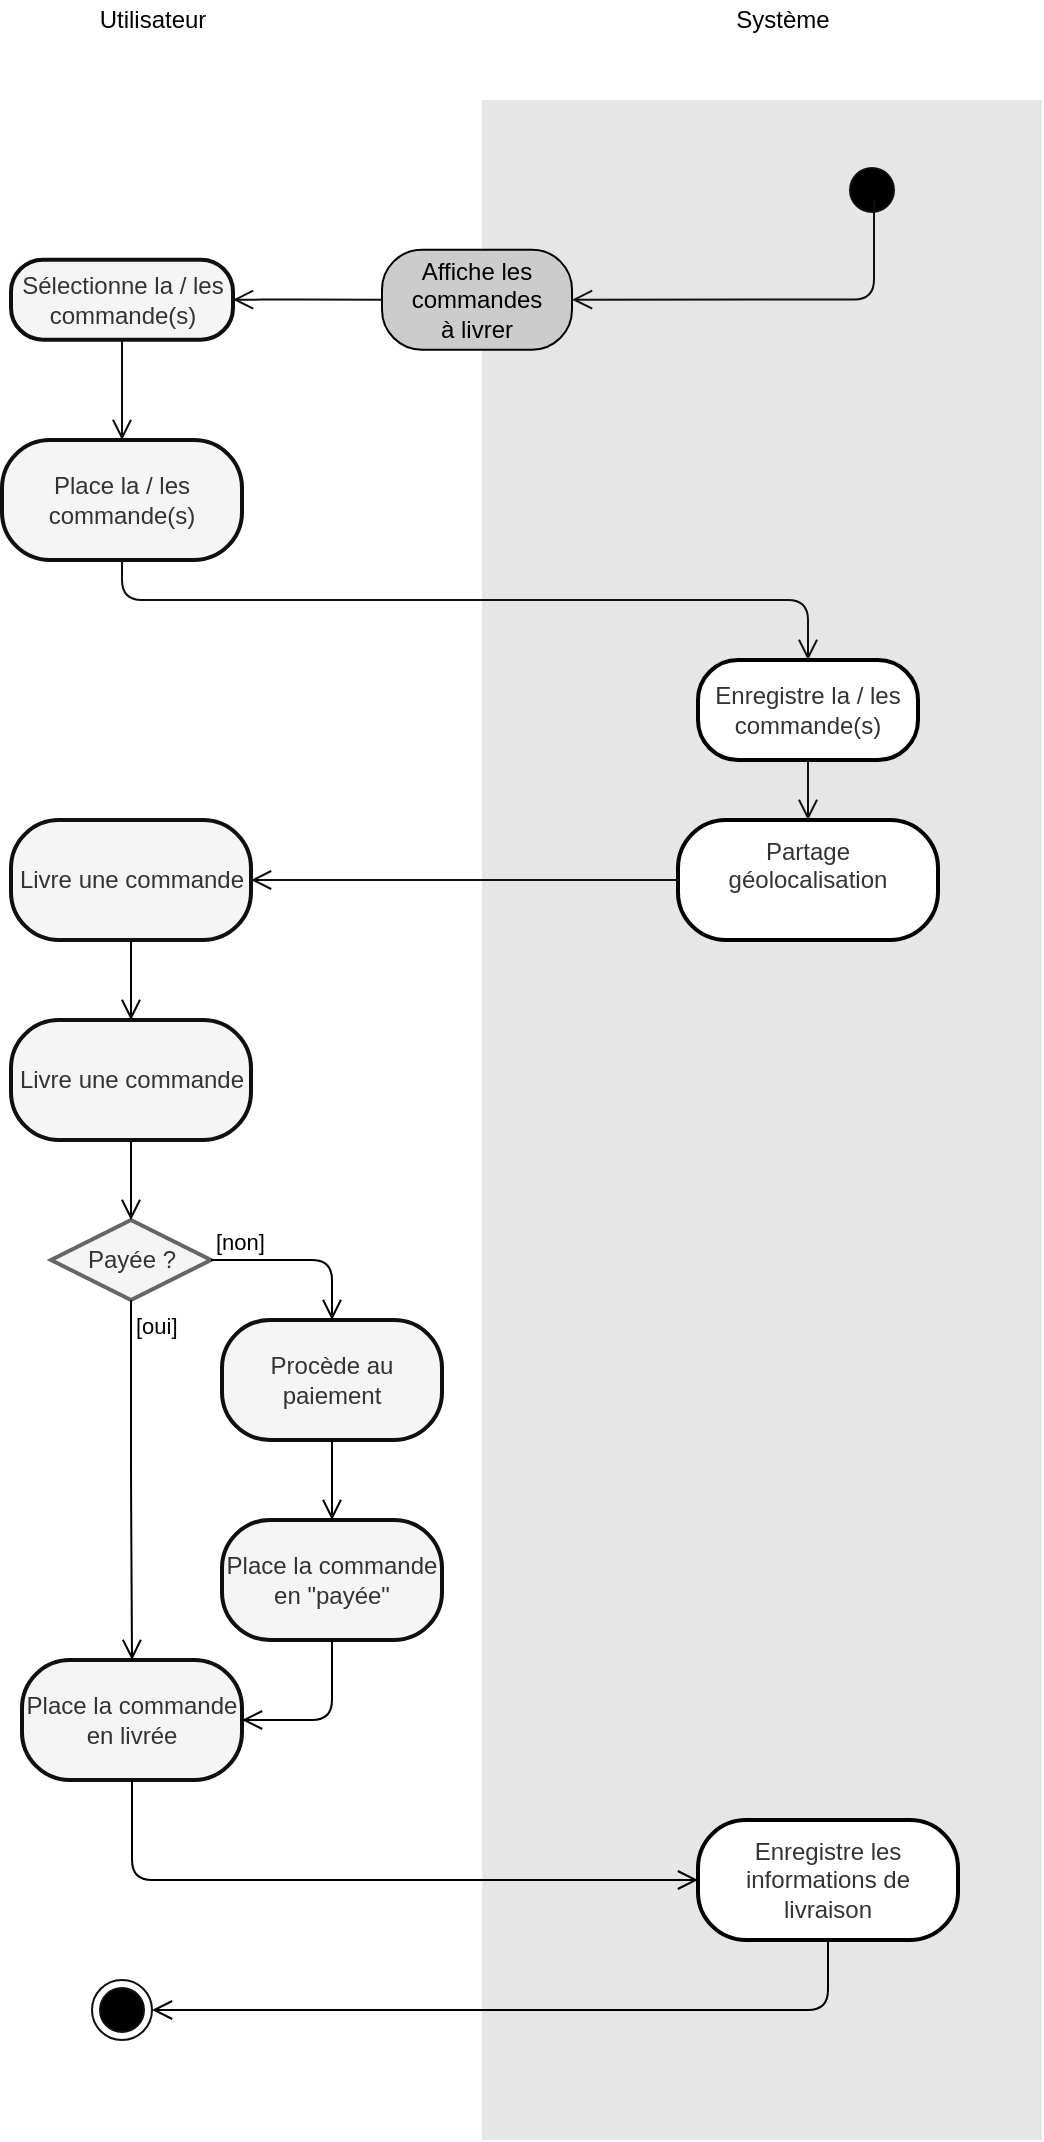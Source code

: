 <mxfile version="14.6.1" type="device"><diagram id="sWc8aIjvKpSnIfRlOOV6" name="Page-1"><mxGraphModel dx="968" dy="737" grid="1" gridSize="10" guides="1" tooltips="1" connect="1" arrows="1" fold="1" page="1" pageScale="1" pageWidth="1169" pageHeight="1654" math="0" shadow="0"><root><mxCell id="0"/><mxCell id="1" parent="0"/><mxCell id="3JZyaed5m7iZnYctvWBt-315" value="" style="rounded=0;whiteSpace=wrap;html=1;strokeColor=none;fillColor=#E6E6E6;" vertex="1" parent="1"><mxGeometry x="560" y="510" width="280" height="1020" as="geometry"/></mxCell><mxCell id="3JZyaed5m7iZnYctvWBt-316" value="" style="ellipse;html=1;shape=startState;fillColor=#000000;shadow=0;sketch=0;strokeColor=#0F0F0F;" vertex="1" parent="1"><mxGeometry x="740" y="540" width="30" height="30" as="geometry"/></mxCell><mxCell id="3JZyaed5m7iZnYctvWBt-317" value="" style="edgeStyle=orthogonalEdgeStyle;html=1;verticalAlign=bottom;endArrow=open;endSize=8;strokeColor=#0F0F0F;entryX=1;entryY=0.5;entryDx=0;entryDy=0;" edge="1" parent="1" target="3JZyaed5m7iZnYctvWBt-318"><mxGeometry relative="1" as="geometry"><mxPoint x="730.13" y="574.83" as="targetPoint"/><mxPoint x="756" y="560" as="sourcePoint"/><Array as="points"><mxPoint x="756" y="610"/></Array></mxGeometry></mxCell><mxCell id="3JZyaed5m7iZnYctvWBt-318" value="Affiche les commandes&lt;br&gt;à livrer" style="rounded=1;whiteSpace=wrap;html=1;arcSize=40;shadow=0;sketch=0;fillColor=#CCCCCC;" vertex="1" parent="1"><mxGeometry x="510" y="584.83" width="95" height="50" as="geometry"/></mxCell><mxCell id="3JZyaed5m7iZnYctvWBt-319" value="Sélectionne la / les commande(s)" style="rounded=1;whiteSpace=wrap;html=1;arcSize=40;fillColor=#f5f5f5;shadow=0;sketch=0;fontColor=#333333;strokeWidth=2;strokeColor=#0F0F0F;" vertex="1" parent="1"><mxGeometry x="324.5" y="589.83" width="111" height="40" as="geometry"/></mxCell><mxCell id="3JZyaed5m7iZnYctvWBt-320" value="" style="edgeStyle=orthogonalEdgeStyle;html=1;verticalAlign=bottom;endArrow=open;endSize=8;strokeColor=#0F0F0F;exitX=0;exitY=0.5;exitDx=0;exitDy=0;entryX=1;entryY=0.5;entryDx=0;entryDy=0;" edge="1" parent="1" source="3JZyaed5m7iZnYctvWBt-318" target="3JZyaed5m7iZnYctvWBt-319"><mxGeometry relative="1" as="geometry"><mxPoint x="431" y="614.66" as="targetPoint"/><mxPoint x="582.32" y="554.83" as="sourcePoint"/><Array as="points"><mxPoint x="460" y="609.83"/><mxPoint x="460" y="609.83"/></Array></mxGeometry></mxCell><mxCell id="3JZyaed5m7iZnYctvWBt-321" value="Place la / les commande(s)&lt;br&gt;" style="rounded=1;whiteSpace=wrap;html=1;arcSize=40;fillColor=#f5f5f5;shadow=0;sketch=0;fontColor=#333333;strokeWidth=2;strokeColor=#0F0F0F;" vertex="1" parent="1"><mxGeometry x="320" y="680" width="120" height="60" as="geometry"/></mxCell><mxCell id="3JZyaed5m7iZnYctvWBt-322" value="" style="edgeStyle=orthogonalEdgeStyle;html=1;verticalAlign=bottom;endArrow=open;endSize=8;strokeColor=#0F0F0F;exitX=0.5;exitY=1;exitDx=0;exitDy=0;" edge="1" parent="1" source="3JZyaed5m7iZnYctvWBt-319"><mxGeometry relative="1" as="geometry"><mxPoint x="380" y="680" as="targetPoint"/><mxPoint x="520" y="655" as="sourcePoint"/><Array as="points"><mxPoint x="380" y="665"/></Array></mxGeometry></mxCell><mxCell id="3JZyaed5m7iZnYctvWBt-323" value="" style="edgeStyle=orthogonalEdgeStyle;html=1;verticalAlign=bottom;endArrow=open;endSize=8;strokeColor=#0F0F0F;exitX=0.5;exitY=1;exitDx=0;exitDy=0;entryX=0.5;entryY=0;entryDx=0;entryDy=0;" edge="1" parent="1" source="3JZyaed5m7iZnYctvWBt-321" target="3JZyaed5m7iZnYctvWBt-325"><mxGeometry relative="1" as="geometry"><mxPoint x="717.5" y="840" as="targetPoint"/><mxPoint x="379.71" y="780" as="sourcePoint"/><Array as="points"><mxPoint x="380" y="760"/><mxPoint x="723" y="760"/></Array></mxGeometry></mxCell><mxCell id="3JZyaed5m7iZnYctvWBt-324" value="" style="ellipse;html=1;shape=endState;fillColor=#000000;shadow=0;sketch=0;strokeColor=#0F0F0F;" vertex="1" parent="1"><mxGeometry x="365.0" y="1450" width="30" height="30" as="geometry"/></mxCell><mxCell id="3JZyaed5m7iZnYctvWBt-325" value="&lt;span style=&quot;color: rgb(51 , 51 , 51)&quot;&gt;Enregistre la / les commande(s)&lt;/span&gt;" style="rounded=1;whiteSpace=wrap;html=1;arcSize=40;shadow=0;sketch=0;fillColor=#FFFFFF;strokeWidth=2;" vertex="1" parent="1"><mxGeometry x="668" y="790" width="110" height="50" as="geometry"/></mxCell><mxCell id="3JZyaed5m7iZnYctvWBt-326" value="&lt;span style=&quot;color: rgb(51 , 51 , 51)&quot;&gt;Partage&lt;br&gt;géolocalisation&lt;br&gt;&lt;br&gt;&lt;/span&gt;" style="rounded=1;whiteSpace=wrap;html=1;arcSize=40;shadow=0;sketch=0;fillColor=#FFFFFF;strokeWidth=2;" vertex="1" parent="1"><mxGeometry x="658" y="870" width="130" height="60" as="geometry"/></mxCell><mxCell id="3JZyaed5m7iZnYctvWBt-327" value="" style="edgeStyle=orthogonalEdgeStyle;html=1;verticalAlign=bottom;endArrow=open;endSize=8;strokeColor=#0F0F0F;exitX=0.5;exitY=1;exitDx=0;exitDy=0;entryX=0.5;entryY=0;entryDx=0;entryDy=0;" edge="1" parent="1" source="3JZyaed5m7iZnYctvWBt-325" target="3JZyaed5m7iZnYctvWBt-326"><mxGeometry relative="1" as="geometry"><mxPoint x="727.5" y="850" as="targetPoint"/><mxPoint x="390" y="800" as="sourcePoint"/><Array as="points"/></mxGeometry></mxCell><mxCell id="3JZyaed5m7iZnYctvWBt-328" value="" style="edgeStyle=orthogonalEdgeStyle;html=1;verticalAlign=bottom;endArrow=open;endSize=8;strokeColor=#0F0F0F;exitX=0;exitY=0.5;exitDx=0;exitDy=0;" edge="1" parent="1" source="3JZyaed5m7iZnYctvWBt-326" target="3JZyaed5m7iZnYctvWBt-329"><mxGeometry relative="1" as="geometry"><mxPoint x="440" y="970" as="targetPoint"/><mxPoint x="450" y="930" as="sourcePoint"/><Array as="points"/></mxGeometry></mxCell><mxCell id="3JZyaed5m7iZnYctvWBt-329" value="Livre une commande" style="rounded=1;whiteSpace=wrap;html=1;arcSize=40;fillColor=#f5f5f5;shadow=0;sketch=0;fontColor=#333333;strokeWidth=2;strokeColor=#0F0F0F;" vertex="1" parent="1"><mxGeometry x="324.5" y="870" width="120" height="60" as="geometry"/></mxCell><mxCell id="3JZyaed5m7iZnYctvWBt-330" value="Procède au paiement" style="rounded=1;whiteSpace=wrap;html=1;arcSize=40;fillColor=#f5f5f5;shadow=0;sketch=0;fontColor=#333333;strokeWidth=2;strokeColor=#0F0F0F;" vertex="1" parent="1"><mxGeometry x="430" y="1120" width="110" height="60" as="geometry"/></mxCell><mxCell id="3JZyaed5m7iZnYctvWBt-331" value="Payée ?" style="rhombus;whiteSpace=wrap;html=1;fillColor=#f5f5f5;strokeColor=#666666;fontColor=#333333;strokeWidth=2;" vertex="1" parent="1"><mxGeometry x="344.5" y="1070" width="80" height="40" as="geometry"/></mxCell><mxCell id="3JZyaed5m7iZnYctvWBt-332" value="[non]" style="edgeStyle=orthogonalEdgeStyle;html=1;align=left;verticalAlign=bottom;endArrow=open;endSize=8;entryX=0.5;entryY=0;entryDx=0;entryDy=0;" edge="1" parent="1" source="3JZyaed5m7iZnYctvWBt-331" target="3JZyaed5m7iZnYctvWBt-330"><mxGeometry x="-1" relative="1" as="geometry"><mxPoint x="530" y="1230" as="targetPoint"/></mxGeometry></mxCell><mxCell id="3JZyaed5m7iZnYctvWBt-333" value="[oui]" style="edgeStyle=orthogonalEdgeStyle;html=1;align=left;verticalAlign=top;endArrow=open;endSize=8;entryX=0.5;entryY=0;entryDx=0;entryDy=0;" edge="1" parent="1" source="3JZyaed5m7iZnYctvWBt-331" target="3JZyaed5m7iZnYctvWBt-335"><mxGeometry x="-1" relative="1" as="geometry"><mxPoint x="384.5" y="1240" as="targetPoint"/></mxGeometry></mxCell><mxCell id="3JZyaed5m7iZnYctvWBt-334" value="" style="edgeStyle=orthogonalEdgeStyle;html=1;align=left;verticalAlign=top;endArrow=open;endSize=8;entryX=0.5;entryY=0;entryDx=0;entryDy=0;exitX=0.5;exitY=1;exitDx=0;exitDy=0;" edge="1" parent="1" source="3JZyaed5m7iZnYctvWBt-338" target="3JZyaed5m7iZnYctvWBt-331"><mxGeometry x="-1" relative="1" as="geometry"><mxPoint x="240" y="1070" as="targetPoint"/><mxPoint x="334.5" y="980.034" as="sourcePoint"/></mxGeometry></mxCell><mxCell id="3JZyaed5m7iZnYctvWBt-335" value="Place la commande&lt;br&gt;en livrée" style="rounded=1;whiteSpace=wrap;html=1;arcSize=40;fillColor=#f5f5f5;shadow=0;sketch=0;fontColor=#333333;strokeWidth=2;strokeColor=#0F0F0F;" vertex="1" parent="1"><mxGeometry x="330" y="1290" width="110" height="60" as="geometry"/></mxCell><mxCell id="3JZyaed5m7iZnYctvWBt-336" value="" style="edgeStyle=orthogonalEdgeStyle;html=1;align=left;verticalAlign=top;endArrow=open;endSize=8;entryX=1;entryY=0.5;entryDx=0;entryDy=0;exitX=0.5;exitY=1;exitDx=0;exitDy=0;" edge="1" parent="1" source="3JZyaed5m7iZnYctvWBt-342" target="3JZyaed5m7iZnYctvWBt-324"><mxGeometry x="-1" relative="1" as="geometry"><mxPoint x="323.71" y="1540" as="targetPoint"/><mxPoint x="323.71" y="1480" as="sourcePoint"/><Array as="points"><mxPoint x="733" y="1465"/></Array></mxGeometry></mxCell><mxCell id="3JZyaed5m7iZnYctvWBt-337" value="Place la commande&lt;br&gt;en &quot;payée&quot;" style="rounded=1;whiteSpace=wrap;html=1;arcSize=40;fillColor=#f5f5f5;shadow=0;sketch=0;fontColor=#333333;strokeWidth=2;strokeColor=#0F0F0F;" vertex="1" parent="1"><mxGeometry x="430" y="1220" width="110" height="60" as="geometry"/></mxCell><mxCell id="3JZyaed5m7iZnYctvWBt-338" value="Livre une commande" style="rounded=1;whiteSpace=wrap;html=1;arcSize=40;fillColor=#f5f5f5;shadow=0;sketch=0;fontColor=#333333;strokeWidth=2;strokeColor=#0F0F0F;" vertex="1" parent="1"><mxGeometry x="324.5" y="970" width="120" height="60" as="geometry"/></mxCell><mxCell id="3JZyaed5m7iZnYctvWBt-339" value="" style="edgeStyle=orthogonalEdgeStyle;html=1;align=left;verticalAlign=top;endArrow=open;endSize=8;entryX=0.5;entryY=0;entryDx=0;entryDy=0;exitX=0.5;exitY=1;exitDx=0;exitDy=0;" edge="1" parent="1" source="3JZyaed5m7iZnYctvWBt-329" target="3JZyaed5m7iZnYctvWBt-338"><mxGeometry x="-1" relative="1" as="geometry"><mxPoint x="484.71" y="1030" as="targetPoint"/><mxPoint x="484.71" y="970" as="sourcePoint"/></mxGeometry></mxCell><mxCell id="3JZyaed5m7iZnYctvWBt-340" value="" style="edgeStyle=orthogonalEdgeStyle;html=1;align=left;verticalAlign=bottom;endArrow=open;endSize=8;exitX=0.5;exitY=1;exitDx=0;exitDy=0;" edge="1" parent="1" source="3JZyaed5m7iZnYctvWBt-330"><mxGeometry x="-1" relative="1" as="geometry"><mxPoint x="485" y="1220" as="targetPoint"/><mxPoint x="550" y="1320" as="sourcePoint"/></mxGeometry></mxCell><mxCell id="3JZyaed5m7iZnYctvWBt-341" value="" style="edgeStyle=orthogonalEdgeStyle;html=1;align=left;verticalAlign=top;endArrow=open;endSize=8;exitX=0.5;exitY=1;exitDx=0;exitDy=0;entryX=0;entryY=0.5;entryDx=0;entryDy=0;" edge="1" parent="1" source="3JZyaed5m7iZnYctvWBt-335" target="3JZyaed5m7iZnYctvWBt-342"><mxGeometry x="-1" relative="1" as="geometry"><mxPoint x="660" y="1510" as="targetPoint"/><mxPoint x="394.5" y="1190" as="sourcePoint"/><Array as="points"><mxPoint x="385" y="1400"/><mxPoint x="668" y="1400"/></Array></mxGeometry></mxCell><mxCell id="3JZyaed5m7iZnYctvWBt-342" value="&lt;span style=&quot;color: rgb(51 , 51 , 51)&quot;&gt;Enregistre les informations de livraison&lt;br&gt;&lt;/span&gt;" style="rounded=1;whiteSpace=wrap;html=1;arcSize=40;shadow=0;sketch=0;fillColor=#FFFFFF;strokeWidth=2;" vertex="1" parent="1"><mxGeometry x="668" y="1370" width="130" height="60" as="geometry"/></mxCell><mxCell id="3JZyaed5m7iZnYctvWBt-343" value="" style="edgeStyle=orthogonalEdgeStyle;html=1;align=left;verticalAlign=bottom;endArrow=open;endSize=8;exitX=0.5;exitY=1;exitDx=0;exitDy=0;entryX=1;entryY=0.5;entryDx=0;entryDy=0;" edge="1" parent="1" source="3JZyaed5m7iZnYctvWBt-337" target="3JZyaed5m7iZnYctvWBt-335"><mxGeometry x="-1" relative="1" as="geometry"><mxPoint x="495" y="1270" as="targetPoint"/><mxPoint x="495" y="1220" as="sourcePoint"/></mxGeometry></mxCell><mxCell id="3JZyaed5m7iZnYctvWBt-344" value="Système" style="text;html=1;align=center;verticalAlign=middle;resizable=0;points=[];autosize=1;strokeColor=none;" vertex="1" parent="1"><mxGeometry x="680" y="460" width="60" height="20" as="geometry"/></mxCell><mxCell id="3JZyaed5m7iZnYctvWBt-345" value="Utilisateur" style="text;html=1;align=center;verticalAlign=middle;resizable=0;points=[];autosize=1;strokeColor=none;" vertex="1" parent="1"><mxGeometry x="360" y="460" width="70" height="20" as="geometry"/></mxCell></root></mxGraphModel></diagram></mxfile>